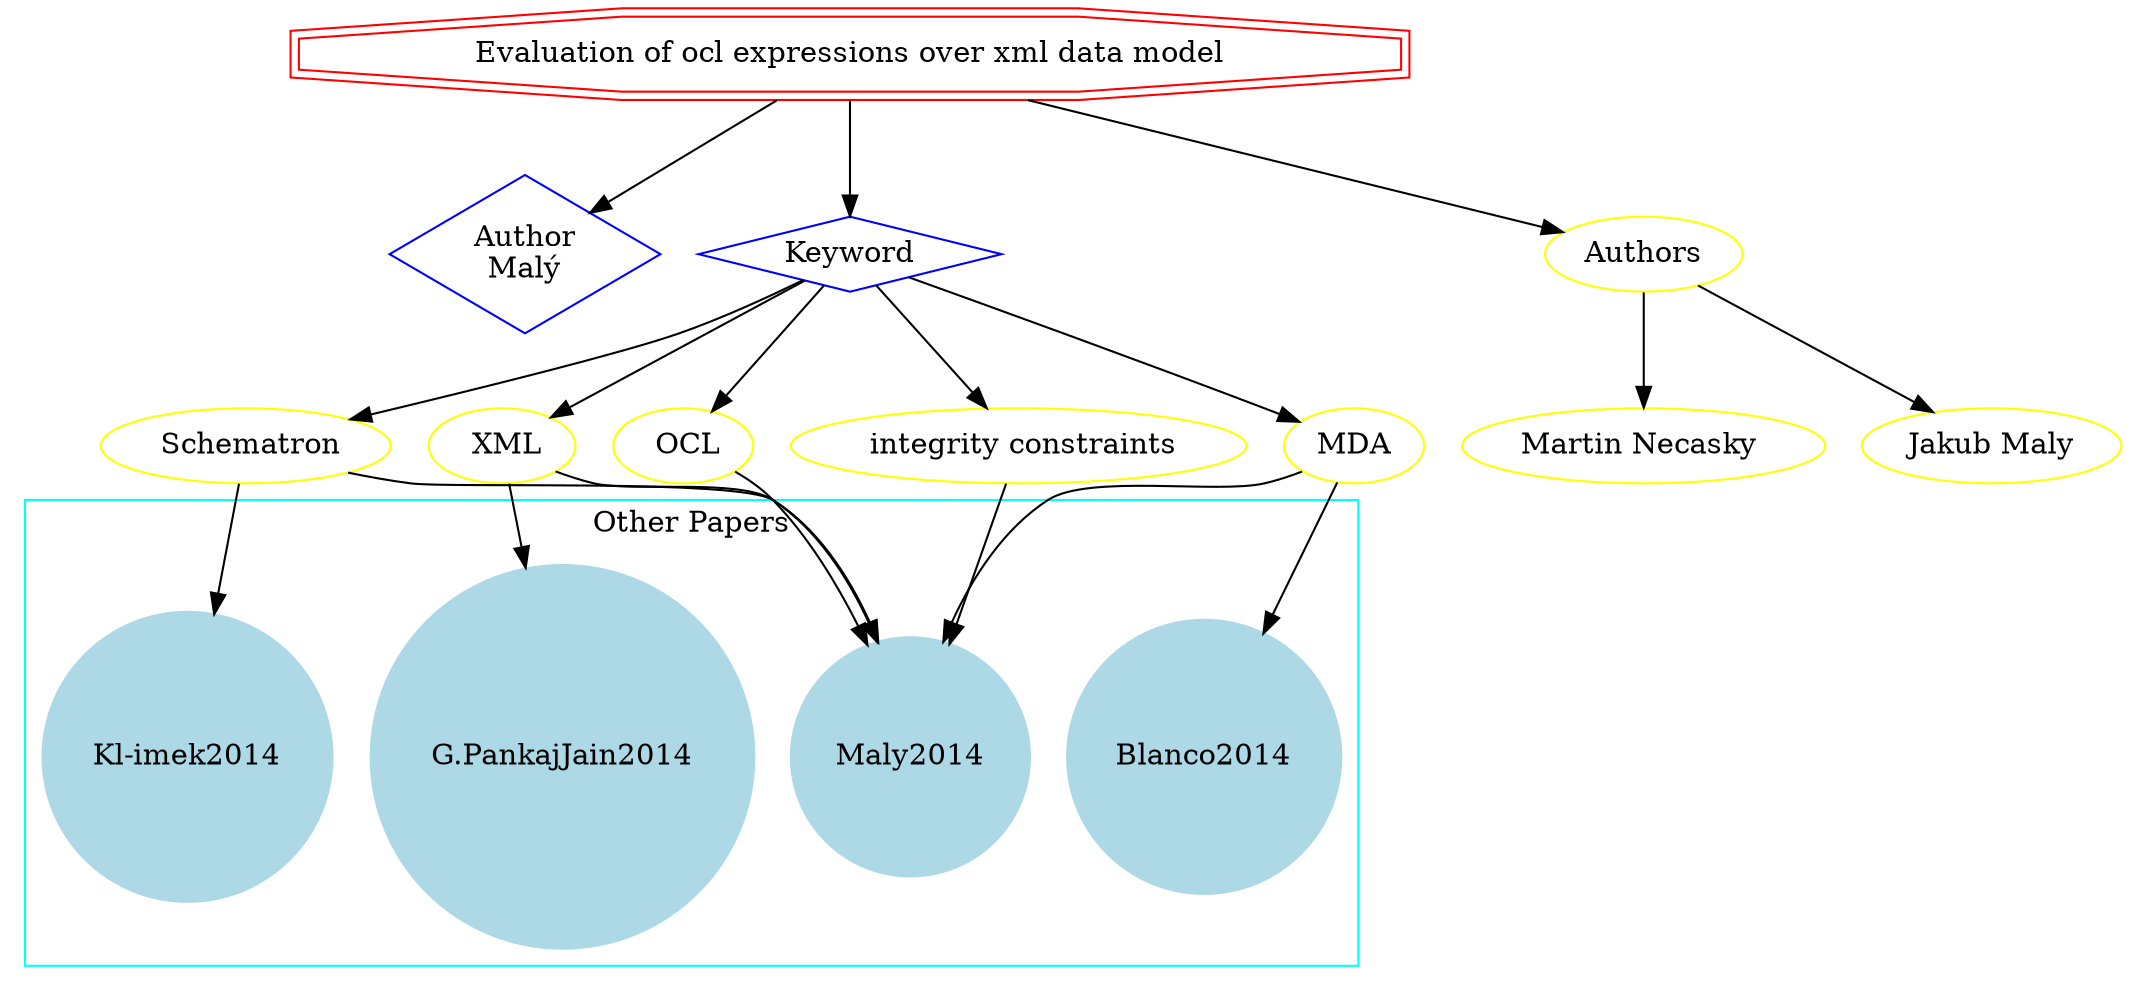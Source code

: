 strict digraph mind_map84 {
	node [color=red shape=doubleoctagon]
	"Evaluation of ocl expressions over xml data model"
	node [color=blue shape=diamond]
	"Author
Malý"
	Keyword
	"Evaluation of ocl expressions over xml data model" -> "Author
Malý"
	"Evaluation of ocl expressions over xml data model" -> Keyword
	node [color=yellow shape=ellipse]
	MDA
	Keyword -> MDA
	" OCL"
	Keyword -> " OCL"
	" Schematron"
	Keyword -> " Schematron"
	" XML"
	Keyword -> " XML"
	" integrity constraints"
	Keyword -> " integrity constraints"
	subgraph cluster_0 {
		node [style=filled]
		node [color=lightblue shape=circle]
		label="Other Papers"
		color=cyan
		"G.PankajJain2014"
		Blanco2014
		"Kl-imek2014"
		Maly2014
	}
	MDA -> Blanco2014
	MDA -> Maly2014
	" OCL" -> Maly2014
	" Schematron" -> "Kl-imek2014"
	" Schematron" -> Maly2014
	" XML" -> "G.PankajJain2014"
	" XML" -> Maly2014
	" integrity constraints" -> Maly2014
	"Evaluation of ocl expressions over xml data model" -> Authors
	Authors -> "Jakub Maly"
	Authors -> "Martin Necasky "
}
